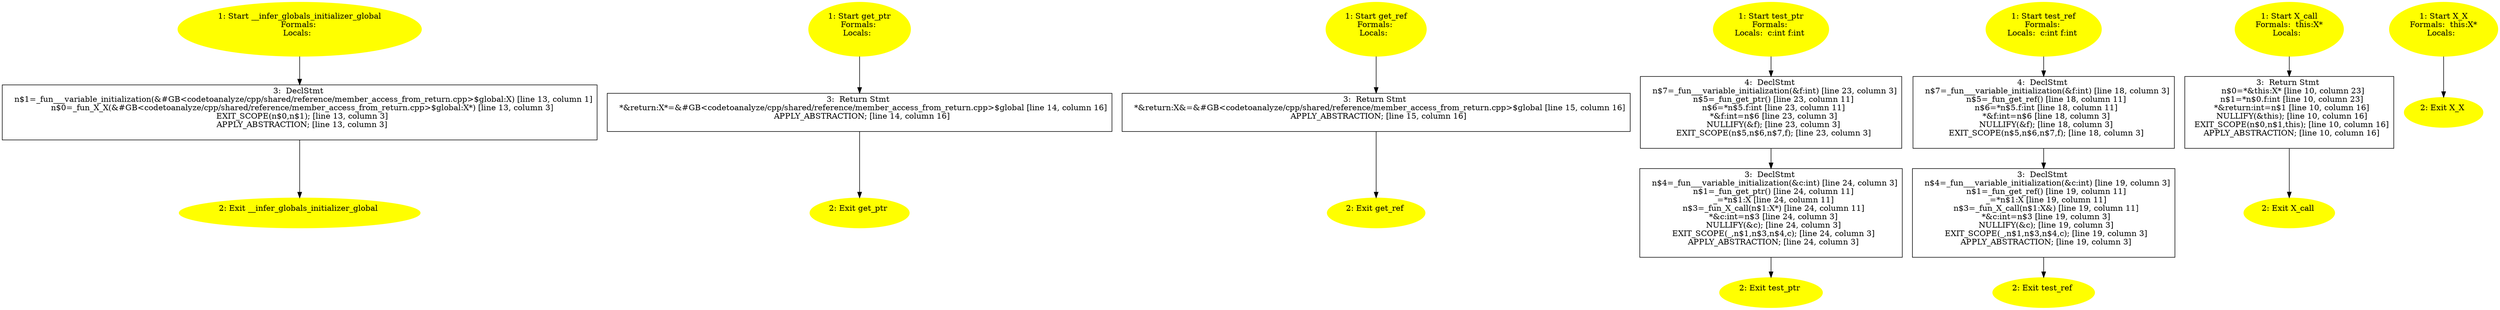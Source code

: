 /* @generated */
digraph cfg {
"__infer_globals_initializer_global.bdc08c089842ce08b974b22a75daf78e_1" [label="1: Start __infer_globals_initializer_global\nFormals: \nLocals:  \n  " color=yellow style=filled]
	

	 "__infer_globals_initializer_global.bdc08c089842ce08b974b22a75daf78e_1" -> "__infer_globals_initializer_global.bdc08c089842ce08b974b22a75daf78e_3" ;
"__infer_globals_initializer_global.bdc08c089842ce08b974b22a75daf78e_2" [label="2: Exit __infer_globals_initializer_global \n  " color=yellow style=filled]
	

"__infer_globals_initializer_global.bdc08c089842ce08b974b22a75daf78e_3" [label="3:  DeclStmt \n   n$1=_fun___variable_initialization(&#GB<codetoanalyze/cpp/shared/reference/member_access_from_return.cpp>$global:X) [line 13, column 1]\n  n$0=_fun_X_X(&#GB<codetoanalyze/cpp/shared/reference/member_access_from_return.cpp>$global:X*) [line 13, column 3]\n  EXIT_SCOPE(n$0,n$1); [line 13, column 3]\n  APPLY_ABSTRACTION; [line 13, column 3]\n " shape="box"]
	

	 "__infer_globals_initializer_global.bdc08c089842ce08b974b22a75daf78e_3" -> "__infer_globals_initializer_global.bdc08c089842ce08b974b22a75daf78e_2" ;
"get_ptr#548333400578323912.5cb5eba6c7605ca7fd66bf5755cb7ce3_1" [label="1: Start get_ptr\nFormals: \nLocals:  \n  " color=yellow style=filled]
	

	 "get_ptr#548333400578323912.5cb5eba6c7605ca7fd66bf5755cb7ce3_1" -> "get_ptr#548333400578323912.5cb5eba6c7605ca7fd66bf5755cb7ce3_3" ;
"get_ptr#548333400578323912.5cb5eba6c7605ca7fd66bf5755cb7ce3_2" [label="2: Exit get_ptr \n  " color=yellow style=filled]
	

"get_ptr#548333400578323912.5cb5eba6c7605ca7fd66bf5755cb7ce3_3" [label="3:  Return Stmt \n   *&return:X*=&#GB<codetoanalyze/cpp/shared/reference/member_access_from_return.cpp>$global [line 14, column 16]\n  APPLY_ABSTRACTION; [line 14, column 16]\n " shape="box"]
	

	 "get_ptr#548333400578323912.5cb5eba6c7605ca7fd66bf5755cb7ce3_3" -> "get_ptr#548333400578323912.5cb5eba6c7605ca7fd66bf5755cb7ce3_2" ;
"get_ref#3760753509995480941.1a9482316aa67c38d5004ec1f3cb74db_1" [label="1: Start get_ref\nFormals: \nLocals:  \n  " color=yellow style=filled]
	

	 "get_ref#3760753509995480941.1a9482316aa67c38d5004ec1f3cb74db_1" -> "get_ref#3760753509995480941.1a9482316aa67c38d5004ec1f3cb74db_3" ;
"get_ref#3760753509995480941.1a9482316aa67c38d5004ec1f3cb74db_2" [label="2: Exit get_ref \n  " color=yellow style=filled]
	

"get_ref#3760753509995480941.1a9482316aa67c38d5004ec1f3cb74db_3" [label="3:  Return Stmt \n   *&return:X&=&#GB<codetoanalyze/cpp/shared/reference/member_access_from_return.cpp>$global [line 15, column 16]\n  APPLY_ABSTRACTION; [line 15, column 16]\n " shape="box"]
	

	 "get_ref#3760753509995480941.1a9482316aa67c38d5004ec1f3cb74db_3" -> "get_ref#3760753509995480941.1a9482316aa67c38d5004ec1f3cb74db_2" ;
"test_ptr#11416786403465510397.fe356f46dccde5545eadf0c661f4974d_1" [label="1: Start test_ptr\nFormals: \nLocals:  c:int f:int \n  " color=yellow style=filled]
	

	 "test_ptr#11416786403465510397.fe356f46dccde5545eadf0c661f4974d_1" -> "test_ptr#11416786403465510397.fe356f46dccde5545eadf0c661f4974d_4" ;
"test_ptr#11416786403465510397.fe356f46dccde5545eadf0c661f4974d_2" [label="2: Exit test_ptr \n  " color=yellow style=filled]
	

"test_ptr#11416786403465510397.fe356f46dccde5545eadf0c661f4974d_3" [label="3:  DeclStmt \n   n$4=_fun___variable_initialization(&c:int) [line 24, column 3]\n  n$1=_fun_get_ptr() [line 24, column 11]\n  _=*n$1:X [line 24, column 11]\n  n$3=_fun_X_call(n$1:X*) [line 24, column 11]\n  *&c:int=n$3 [line 24, column 3]\n  NULLIFY(&c); [line 24, column 3]\n  EXIT_SCOPE(_,n$1,n$3,n$4,c); [line 24, column 3]\n  APPLY_ABSTRACTION; [line 24, column 3]\n " shape="box"]
	

	 "test_ptr#11416786403465510397.fe356f46dccde5545eadf0c661f4974d_3" -> "test_ptr#11416786403465510397.fe356f46dccde5545eadf0c661f4974d_2" ;
"test_ptr#11416786403465510397.fe356f46dccde5545eadf0c661f4974d_4" [label="4:  DeclStmt \n   n$7=_fun___variable_initialization(&f:int) [line 23, column 3]\n  n$5=_fun_get_ptr() [line 23, column 11]\n  n$6=*n$5.f:int [line 23, column 11]\n  *&f:int=n$6 [line 23, column 3]\n  NULLIFY(&f); [line 23, column 3]\n  EXIT_SCOPE(n$5,n$6,n$7,f); [line 23, column 3]\n " shape="box"]
	

	 "test_ptr#11416786403465510397.fe356f46dccde5545eadf0c661f4974d_4" -> "test_ptr#11416786403465510397.fe356f46dccde5545eadf0c661f4974d_3" ;
"test_ref#7021555814503032268.9c735d5eedd26e3009ec35c4af427db4_1" [label="1: Start test_ref\nFormals: \nLocals:  c:int f:int \n  " color=yellow style=filled]
	

	 "test_ref#7021555814503032268.9c735d5eedd26e3009ec35c4af427db4_1" -> "test_ref#7021555814503032268.9c735d5eedd26e3009ec35c4af427db4_4" ;
"test_ref#7021555814503032268.9c735d5eedd26e3009ec35c4af427db4_2" [label="2: Exit test_ref \n  " color=yellow style=filled]
	

"test_ref#7021555814503032268.9c735d5eedd26e3009ec35c4af427db4_3" [label="3:  DeclStmt \n   n$4=_fun___variable_initialization(&c:int) [line 19, column 3]\n  n$1=_fun_get_ref() [line 19, column 11]\n  _=*n$1:X [line 19, column 11]\n  n$3=_fun_X_call(n$1:X&) [line 19, column 11]\n  *&c:int=n$3 [line 19, column 3]\n  NULLIFY(&c); [line 19, column 3]\n  EXIT_SCOPE(_,n$1,n$3,n$4,c); [line 19, column 3]\n  APPLY_ABSTRACTION; [line 19, column 3]\n " shape="box"]
	

	 "test_ref#7021555814503032268.9c735d5eedd26e3009ec35c4af427db4_3" -> "test_ref#7021555814503032268.9c735d5eedd26e3009ec35c4af427db4_2" ;
"test_ref#7021555814503032268.9c735d5eedd26e3009ec35c4af427db4_4" [label="4:  DeclStmt \n   n$7=_fun___variable_initialization(&f:int) [line 18, column 3]\n  n$5=_fun_get_ref() [line 18, column 11]\n  n$6=*n$5.f:int [line 18, column 11]\n  *&f:int=n$6 [line 18, column 3]\n  NULLIFY(&f); [line 18, column 3]\n  EXIT_SCOPE(n$5,n$6,n$7,f); [line 18, column 3]\n " shape="box"]
	

	 "test_ref#7021555814503032268.9c735d5eedd26e3009ec35c4af427db4_4" -> "test_ref#7021555814503032268.9c735d5eedd26e3009ec35c4af427db4_3" ;
"call#X#(5770224879682844394).d055b894c8e89eaff4b8d412706da082_1" [label="1: Start X_call\nFormals:  this:X*\nLocals:  \n  " color=yellow style=filled]
	

	 "call#X#(5770224879682844394).d055b894c8e89eaff4b8d412706da082_1" -> "call#X#(5770224879682844394).d055b894c8e89eaff4b8d412706da082_3" ;
"call#X#(5770224879682844394).d055b894c8e89eaff4b8d412706da082_2" [label="2: Exit X_call \n  " color=yellow style=filled]
	

"call#X#(5770224879682844394).d055b894c8e89eaff4b8d412706da082_3" [label="3:  Return Stmt \n   n$0=*&this:X* [line 10, column 23]\n  n$1=*n$0.f:int [line 10, column 23]\n  *&return:int=n$1 [line 10, column 16]\n  NULLIFY(&this); [line 10, column 16]\n  EXIT_SCOPE(n$0,n$1,this); [line 10, column 16]\n  APPLY_ABSTRACTION; [line 10, column 16]\n " shape="box"]
	

	 "call#X#(5770224879682844394).d055b894c8e89eaff4b8d412706da082_3" -> "call#X#(5770224879682844394).d055b894c8e89eaff4b8d412706da082_2" ;
"X#X#{4951618003533511344}.a6c75b361b5e04dddb518f7e116a9ca2_1" [label="1: Start X_X\nFormals:  this:X*\nLocals:  \n  " color=yellow style=filled]
	

	 "X#X#{4951618003533511344}.a6c75b361b5e04dddb518f7e116a9ca2_1" -> "X#X#{4951618003533511344}.a6c75b361b5e04dddb518f7e116a9ca2_2" ;
"X#X#{4951618003533511344}.a6c75b361b5e04dddb518f7e116a9ca2_2" [label="2: Exit X_X \n  " color=yellow style=filled]
	

}
